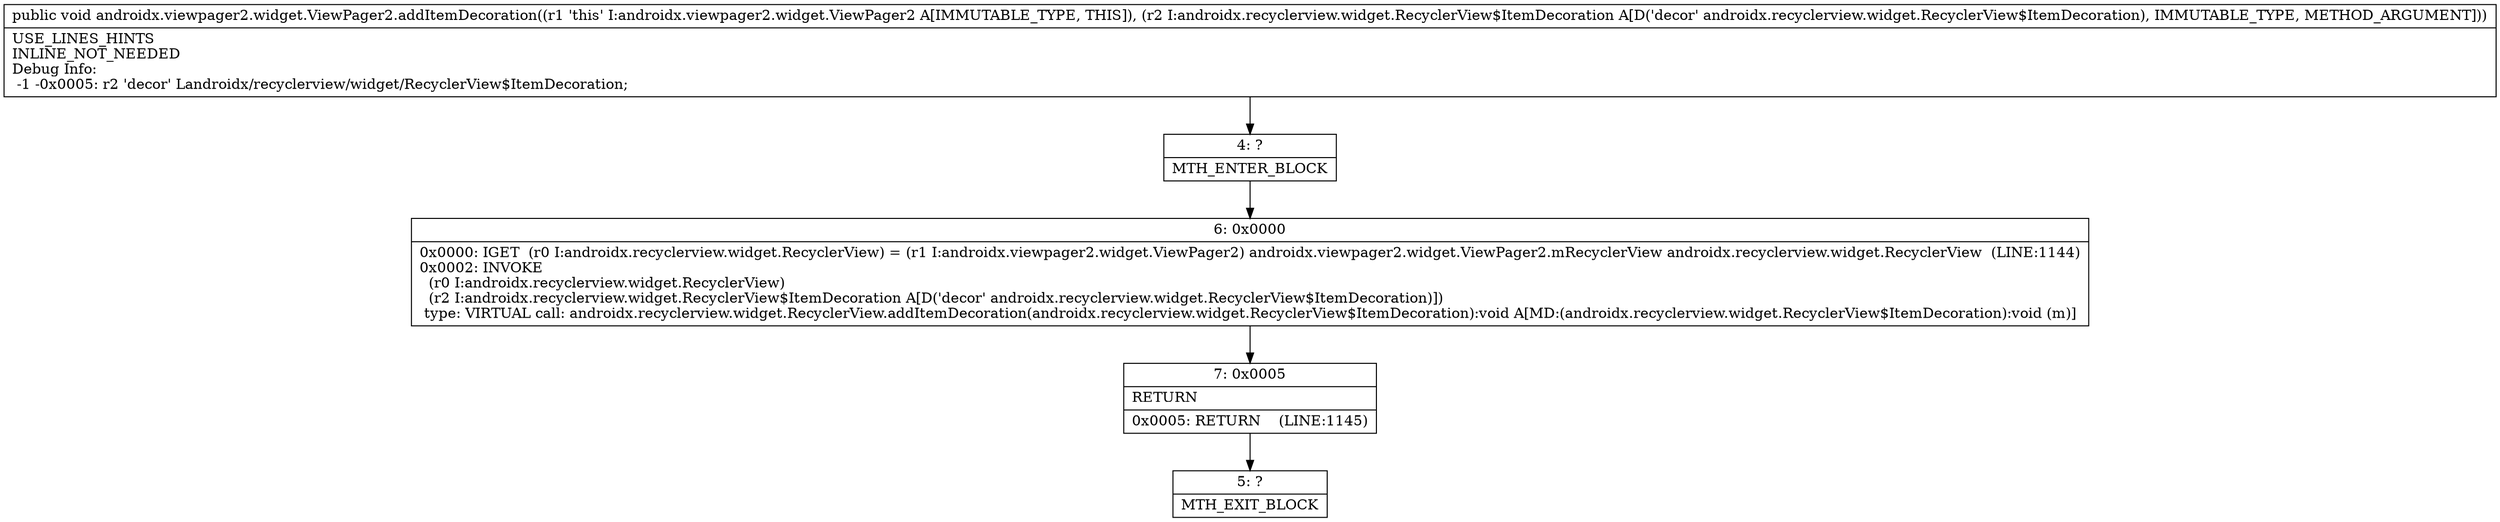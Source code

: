digraph "CFG forandroidx.viewpager2.widget.ViewPager2.addItemDecoration(Landroidx\/recyclerview\/widget\/RecyclerView$ItemDecoration;)V" {
Node_4 [shape=record,label="{4\:\ ?|MTH_ENTER_BLOCK\l}"];
Node_6 [shape=record,label="{6\:\ 0x0000|0x0000: IGET  (r0 I:androidx.recyclerview.widget.RecyclerView) = (r1 I:androidx.viewpager2.widget.ViewPager2) androidx.viewpager2.widget.ViewPager2.mRecyclerView androidx.recyclerview.widget.RecyclerView  (LINE:1144)\l0x0002: INVOKE  \l  (r0 I:androidx.recyclerview.widget.RecyclerView)\l  (r2 I:androidx.recyclerview.widget.RecyclerView$ItemDecoration A[D('decor' androidx.recyclerview.widget.RecyclerView$ItemDecoration)])\l type: VIRTUAL call: androidx.recyclerview.widget.RecyclerView.addItemDecoration(androidx.recyclerview.widget.RecyclerView$ItemDecoration):void A[MD:(androidx.recyclerview.widget.RecyclerView$ItemDecoration):void (m)]\l}"];
Node_7 [shape=record,label="{7\:\ 0x0005|RETURN\l|0x0005: RETURN    (LINE:1145)\l}"];
Node_5 [shape=record,label="{5\:\ ?|MTH_EXIT_BLOCK\l}"];
MethodNode[shape=record,label="{public void androidx.viewpager2.widget.ViewPager2.addItemDecoration((r1 'this' I:androidx.viewpager2.widget.ViewPager2 A[IMMUTABLE_TYPE, THIS]), (r2 I:androidx.recyclerview.widget.RecyclerView$ItemDecoration A[D('decor' androidx.recyclerview.widget.RecyclerView$ItemDecoration), IMMUTABLE_TYPE, METHOD_ARGUMENT]))  | USE_LINES_HINTS\lINLINE_NOT_NEEDED\lDebug Info:\l  \-1 \-0x0005: r2 'decor' Landroidx\/recyclerview\/widget\/RecyclerView$ItemDecoration;\l}"];
MethodNode -> Node_4;Node_4 -> Node_6;
Node_6 -> Node_7;
Node_7 -> Node_5;
}

